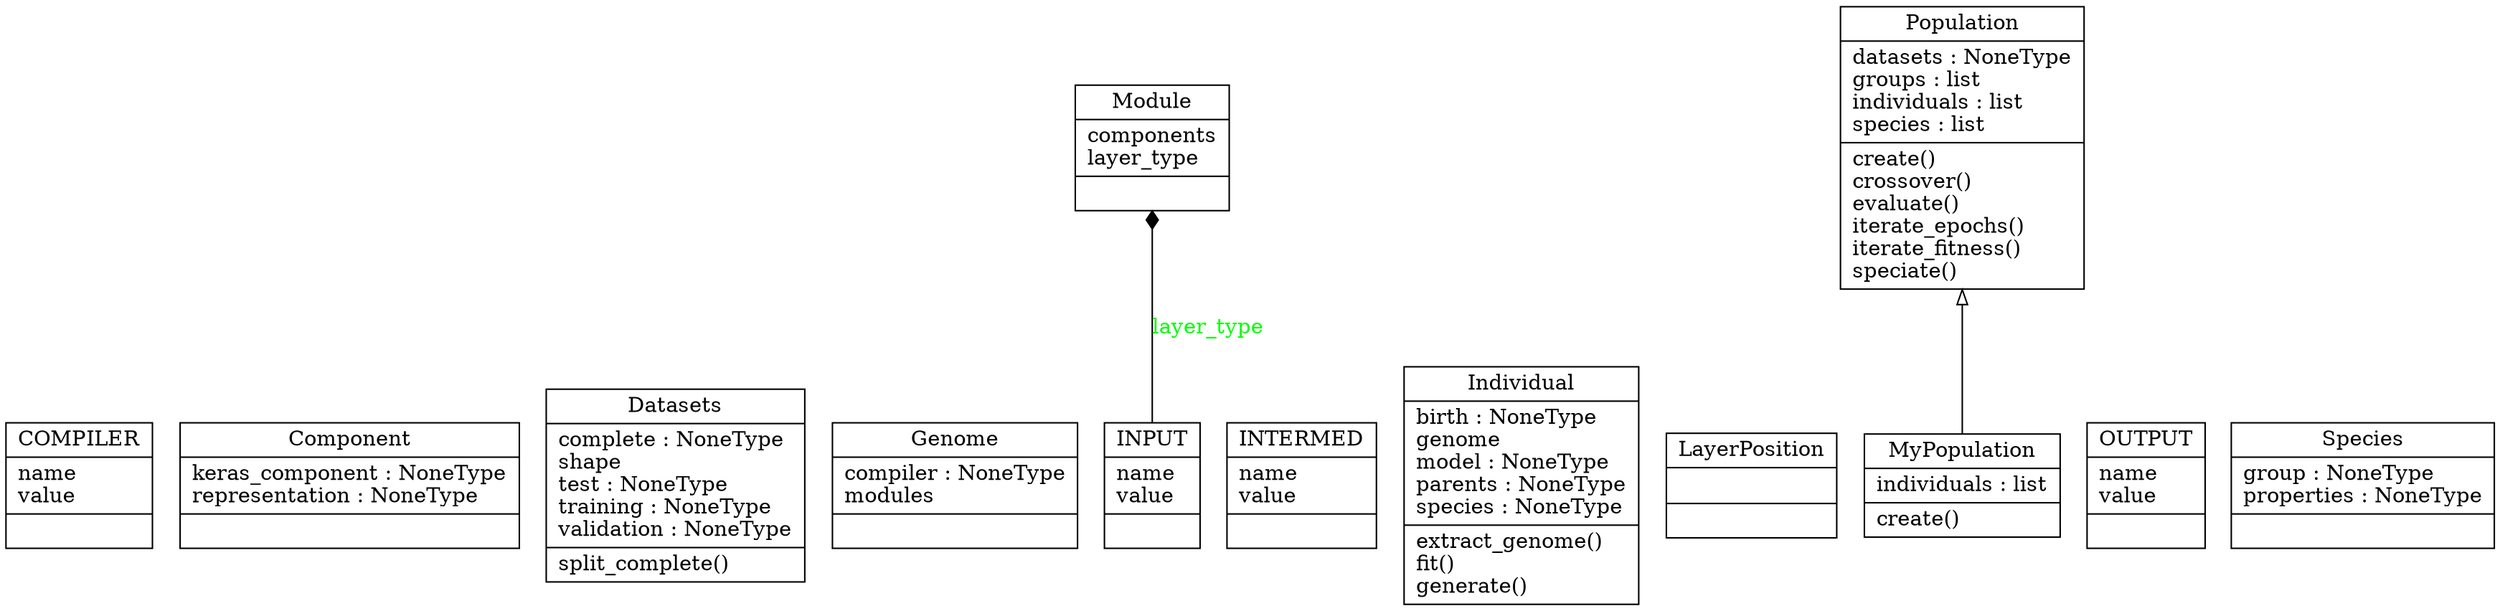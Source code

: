 digraph "classes_myproject" {
charset="utf-8"
rankdir=BT
"0" [label="{COMPILER|name\lvalue\l|}", shape="record"];
"1" [label="{Component|keras_component : NoneType\lrepresentation : NoneType\l|}", shape="record"];
"2" [label="{Datasets|complete : NoneType\lshape\ltest : NoneType\ltraining : NoneType\lvalidation : NoneType\l|split_complete()\l}", shape="record"];
"3" [label="{Genome|compiler : NoneType\lmodules\l|}", shape="record"];
"4" [label="{INPUT|name\lvalue\l|}", shape="record"];
"5" [label="{INTERMED|name\lvalue\l|}", shape="record"];
"6" [label="{Individual|birth : NoneType\lgenome\lmodel : NoneType\lparents : NoneType\lspecies : NoneType\l|extract_genome()\lfit()\lgenerate()\l}", shape="record"];
"7" [label="{LayerPosition|\l|}", shape="record"];
"8" [label="{Module|components\llayer_type\l|}", shape="record"];
"9" [label="{MyPopulation|individuals : list\l|create()\l}", shape="record"];
"10" [label="{OUTPUT|name\lvalue\l|}", shape="record"];
"11" [label="{Population|datasets : NoneType\lgroups : list\lindividuals : list\lspecies : list\l|create()\lcrossover()\levaluate()\literate_epochs()\literate_fitness()\lspeciate()\l}", shape="record"];
"12" [label="{Species|group : NoneType\lproperties : NoneType\l|}", shape="record"];
"9" -> "11" [arrowhead="empty", arrowtail="none"];
"4" -> "8" [arrowhead="diamond", arrowtail="none", fontcolor="green", label="layer_type", style="solid"];
}
